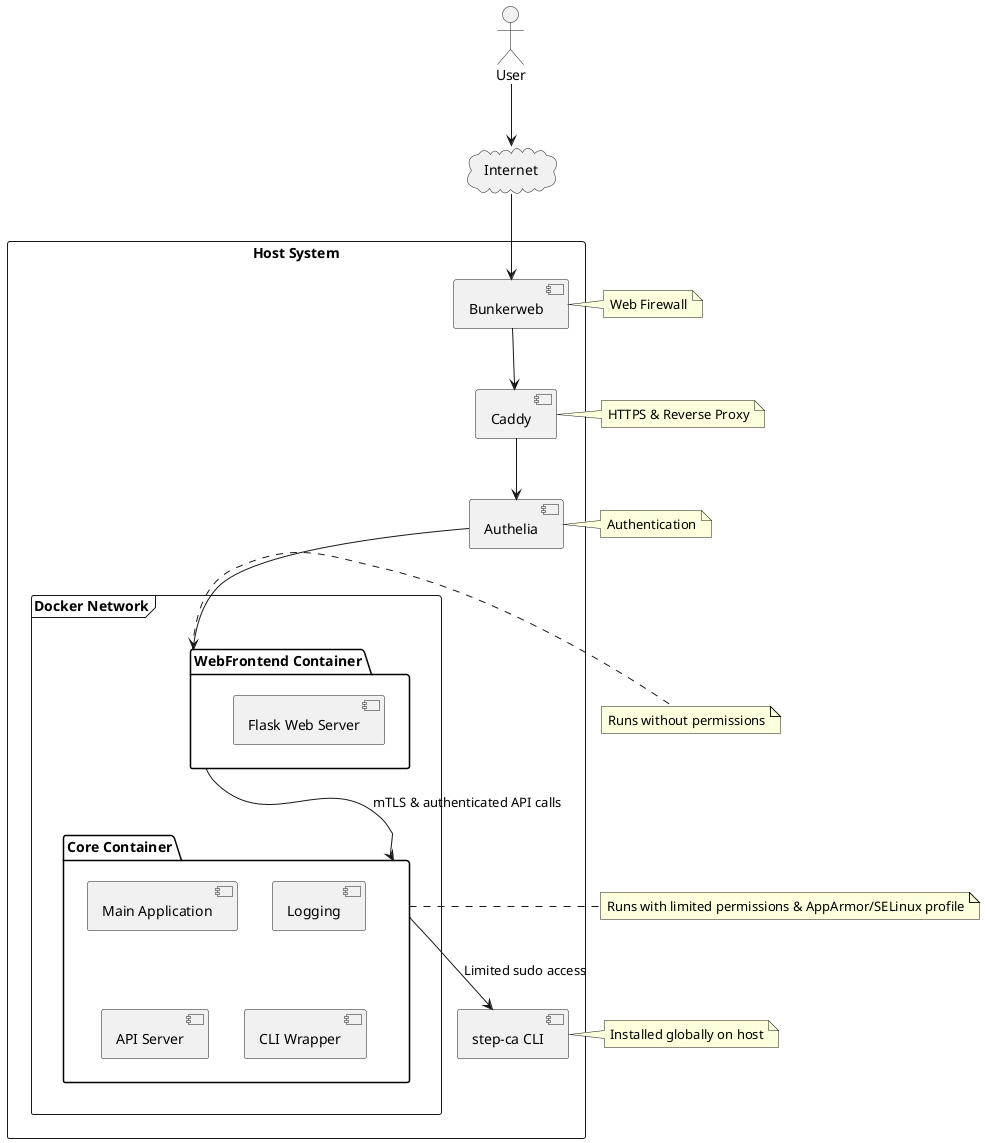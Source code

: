 This diagram describes general architecture of the application. 

@startuml
!define RECTANGLE class
!define DOCKER_NETWORK frame

skinparam componentStyle uml2

actor "User" as user
cloud "Internet" as internet

rectangle "Host System" {
  [Bunkerweb] as bunkerweb
  [Caddy] as caddy
  [Authelia] as authelia
  
  DOCKER_NETWORK "Docker Network" {
    package "WebFrontend Container" as webfront {
      [Flask Web Server]
    }
    
    package "Core Container" as coreapp {
      [Main Application]
      [Logging]
      [API Server]
      [CLI Wrapper]
    }
  }
  
  [step-ca CLI] as stepcacli
}

user -down-> internet
internet -down-> bunkerweb
bunkerweb -down-> caddy
caddy -down-> authelia
authelia -down-> webfront

webfront -down-> coreapp : mTLS & authenticated API calls

coreapp -down-> stepcacli : Limited sudo access

note right of bunkerweb : Web Firewall
note right of caddy : HTTPS & Reverse Proxy
note right of authelia : Authentication
note right of webfront : Runs without permissions
note right of coreapp : Runs with limited permissions & AppArmor/SELinux profile
note right of stepcacli : Installed globally on host
@enduml
